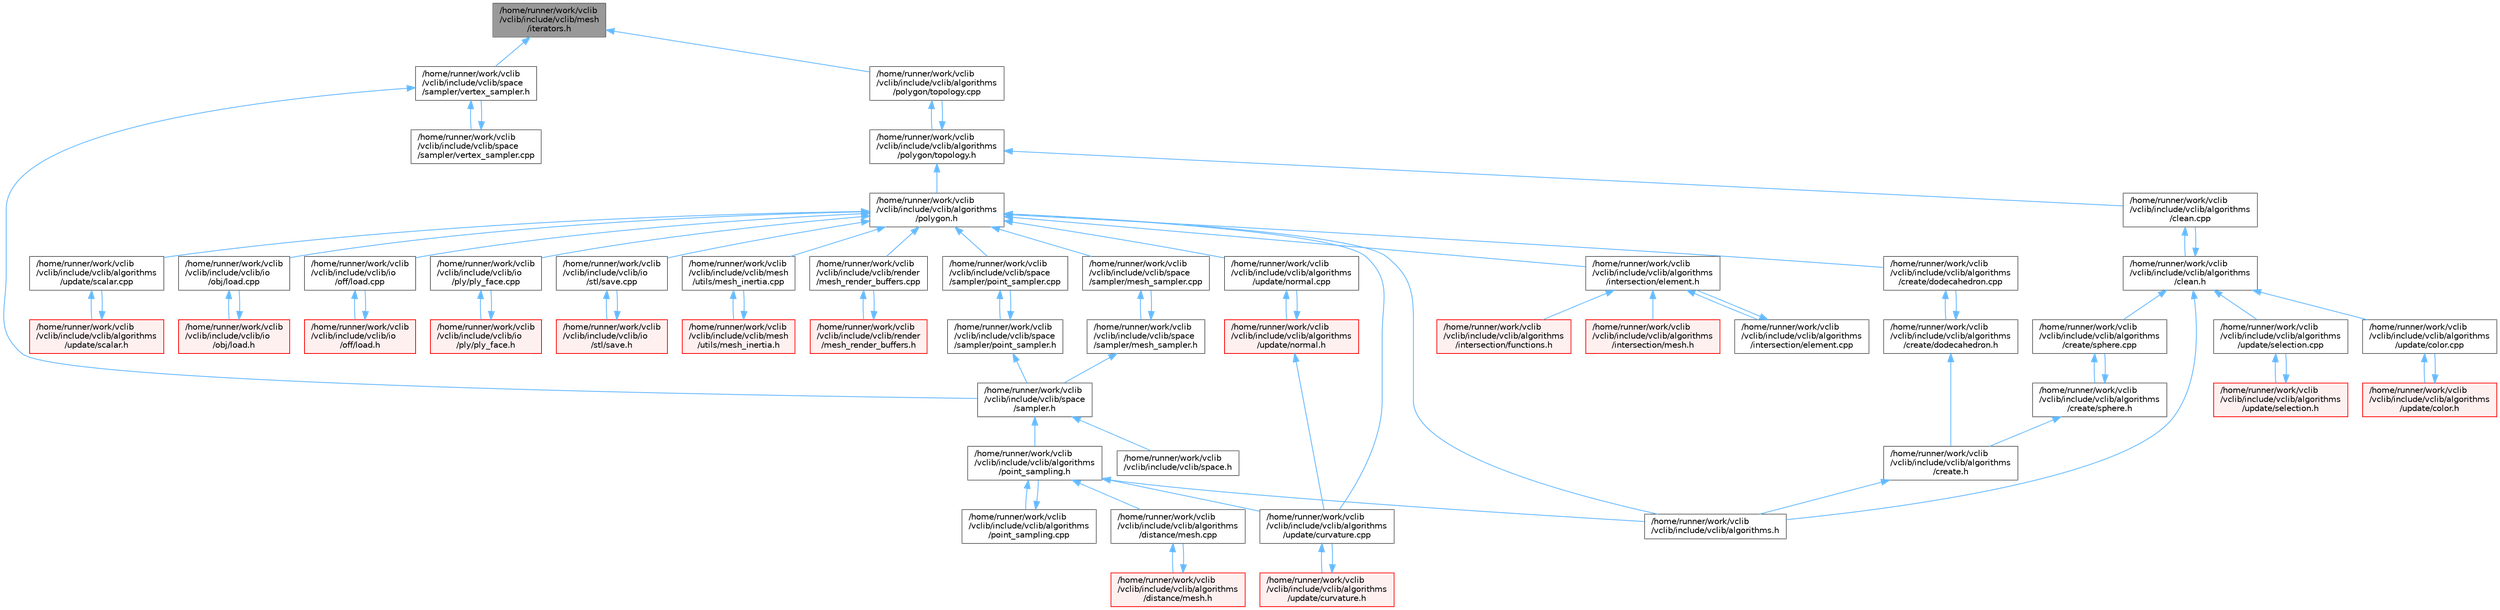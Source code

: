 digraph "/home/runner/work/vclib/vclib/include/vclib/mesh/iterators.h"
{
 // LATEX_PDF_SIZE
  bgcolor="transparent";
  edge [fontname=Helvetica,fontsize=10,labelfontname=Helvetica,labelfontsize=10];
  node [fontname=Helvetica,fontsize=10,shape=box,height=0.2,width=0.4];
  Node1 [label="/home/runner/work/vclib\l/vclib/include/vclib/mesh\l/iterators.h",height=0.2,width=0.4,color="gray40", fillcolor="grey60", style="filled", fontcolor="black",tooltip=" "];
  Node1 -> Node2 [dir="back",color="steelblue1",style="solid"];
  Node2 [label="/home/runner/work/vclib\l/vclib/include/vclib/algorithms\l/polygon/topology.cpp",height=0.2,width=0.4,color="grey40", fillcolor="white", style="filled",URL="$polygon_2topology_8cpp.html",tooltip=" "];
  Node2 -> Node3 [dir="back",color="steelblue1",style="solid"];
  Node3 [label="/home/runner/work/vclib\l/vclib/include/vclib/algorithms\l/polygon/topology.h",height=0.2,width=0.4,color="grey40", fillcolor="white", style="filled",URL="$polygon_2topology_8h.html",tooltip=" "];
  Node3 -> Node4 [dir="back",color="steelblue1",style="solid"];
  Node4 [label="/home/runner/work/vclib\l/vclib/include/vclib/algorithms\l/clean.cpp",height=0.2,width=0.4,color="grey40", fillcolor="white", style="filled",URL="$clean_8cpp.html",tooltip=" "];
  Node4 -> Node5 [dir="back",color="steelblue1",style="solid"];
  Node5 [label="/home/runner/work/vclib\l/vclib/include/vclib/algorithms\l/clean.h",height=0.2,width=0.4,color="grey40", fillcolor="white", style="filled",URL="$clean_8h.html",tooltip=" "];
  Node5 -> Node6 [dir="back",color="steelblue1",style="solid"];
  Node6 [label="/home/runner/work/vclib\l/vclib/include/vclib/algorithms.h",height=0.2,width=0.4,color="grey40", fillcolor="white", style="filled",URL="$algorithms_8h.html",tooltip=" "];
  Node5 -> Node4 [dir="back",color="steelblue1",style="solid"];
  Node5 -> Node7 [dir="back",color="steelblue1",style="solid"];
  Node7 [label="/home/runner/work/vclib\l/vclib/include/vclib/algorithms\l/create/sphere.cpp",height=0.2,width=0.4,color="grey40", fillcolor="white", style="filled",URL="$algorithms_2create_2sphere_8cpp.html",tooltip=" "];
  Node7 -> Node8 [dir="back",color="steelblue1",style="solid"];
  Node8 [label="/home/runner/work/vclib\l/vclib/include/vclib/algorithms\l/create/sphere.h",height=0.2,width=0.4,color="grey40", fillcolor="white", style="filled",URL="$algorithms_2create_2sphere_8h.html",tooltip=" "];
  Node8 -> Node9 [dir="back",color="steelblue1",style="solid"];
  Node9 [label="/home/runner/work/vclib\l/vclib/include/vclib/algorithms\l/create.h",height=0.2,width=0.4,color="grey40", fillcolor="white", style="filled",URL="$create_8h.html",tooltip=" "];
  Node9 -> Node6 [dir="back",color="steelblue1",style="solid"];
  Node8 -> Node7 [dir="back",color="steelblue1",style="solid"];
  Node5 -> Node10 [dir="back",color="steelblue1",style="solid"];
  Node10 [label="/home/runner/work/vclib\l/vclib/include/vclib/algorithms\l/update/color.cpp",height=0.2,width=0.4,color="grey40", fillcolor="white", style="filled",URL="$algorithms_2update_2color_8cpp.html",tooltip=" "];
  Node10 -> Node11 [dir="back",color="steelblue1",style="solid"];
  Node11 [label="/home/runner/work/vclib\l/vclib/include/vclib/algorithms\l/update/color.h",height=0.2,width=0.4,color="red", fillcolor="#FFF0F0", style="filled",URL="$algorithms_2update_2color_8h.html",tooltip=" "];
  Node11 -> Node10 [dir="back",color="steelblue1",style="solid"];
  Node5 -> Node13 [dir="back",color="steelblue1",style="solid"];
  Node13 [label="/home/runner/work/vclib\l/vclib/include/vclib/algorithms\l/update/selection.cpp",height=0.2,width=0.4,color="grey40", fillcolor="white", style="filled",URL="$update_2selection_8cpp.html",tooltip=" "];
  Node13 -> Node14 [dir="back",color="steelblue1",style="solid"];
  Node14 [label="/home/runner/work/vclib\l/vclib/include/vclib/algorithms\l/update/selection.h",height=0.2,width=0.4,color="red", fillcolor="#FFF0F0", style="filled",URL="$algorithms_2update_2selection_8h.html",tooltip=" "];
  Node14 -> Node13 [dir="back",color="steelblue1",style="solid"];
  Node3 -> Node15 [dir="back",color="steelblue1",style="solid"];
  Node15 [label="/home/runner/work/vclib\l/vclib/include/vclib/algorithms\l/polygon.h",height=0.2,width=0.4,color="grey40", fillcolor="white", style="filled",URL="$algorithms_2polygon_8h.html",tooltip=" "];
  Node15 -> Node6 [dir="back",color="steelblue1",style="solid"];
  Node15 -> Node16 [dir="back",color="steelblue1",style="solid"];
  Node16 [label="/home/runner/work/vclib\l/vclib/include/vclib/algorithms\l/create/dodecahedron.cpp",height=0.2,width=0.4,color="grey40", fillcolor="white", style="filled",URL="$dodecahedron_8cpp.html",tooltip=" "];
  Node16 -> Node17 [dir="back",color="steelblue1",style="solid"];
  Node17 [label="/home/runner/work/vclib\l/vclib/include/vclib/algorithms\l/create/dodecahedron.h",height=0.2,width=0.4,color="grey40", fillcolor="white", style="filled",URL="$dodecahedron_8h.html",tooltip=" "];
  Node17 -> Node9 [dir="back",color="steelblue1",style="solid"];
  Node17 -> Node16 [dir="back",color="steelblue1",style="solid"];
  Node15 -> Node18 [dir="back",color="steelblue1",style="solid"];
  Node18 [label="/home/runner/work/vclib\l/vclib/include/vclib/algorithms\l/intersection/element.h",height=0.2,width=0.4,color="grey40", fillcolor="white", style="filled",URL="$algorithms_2intersection_2element_8h.html",tooltip=" "];
  Node18 -> Node19 [dir="back",color="steelblue1",style="solid"];
  Node19 [label="/home/runner/work/vclib\l/vclib/include/vclib/algorithms\l/intersection/element.cpp",height=0.2,width=0.4,color="grey40", fillcolor="white", style="filled",URL="$algorithms_2intersection_2element_8cpp.html",tooltip=" "];
  Node19 -> Node18 [dir="back",color="steelblue1",style="solid"];
  Node18 -> Node20 [dir="back",color="steelblue1",style="solid"];
  Node20 [label="/home/runner/work/vclib\l/vclib/include/vclib/algorithms\l/intersection/functions.h",height=0.2,width=0.4,color="red", fillcolor="#FFF0F0", style="filled",URL="$intersection_2functions_8h.html",tooltip=" "];
  Node18 -> Node24 [dir="back",color="steelblue1",style="solid"];
  Node24 [label="/home/runner/work/vclib\l/vclib/include/vclib/algorithms\l/intersection/mesh.h",height=0.2,width=0.4,color="red", fillcolor="#FFF0F0", style="filled",URL="$algorithms_2intersection_2mesh_8h.html",tooltip=" "];
  Node15 -> Node22 [dir="back",color="steelblue1",style="solid"];
  Node22 [label="/home/runner/work/vclib\l/vclib/include/vclib/algorithms\l/update/curvature.cpp",height=0.2,width=0.4,color="grey40", fillcolor="white", style="filled",URL="$curvature_8cpp.html",tooltip=" "];
  Node22 -> Node23 [dir="back",color="steelblue1",style="solid"];
  Node23 [label="/home/runner/work/vclib\l/vclib/include/vclib/algorithms\l/update/curvature.h",height=0.2,width=0.4,color="red", fillcolor="#FFF0F0", style="filled",URL="$curvature_8h.html",tooltip=" "];
  Node23 -> Node22 [dir="back",color="steelblue1",style="solid"];
  Node15 -> Node26 [dir="back",color="steelblue1",style="solid"];
  Node26 [label="/home/runner/work/vclib\l/vclib/include/vclib/algorithms\l/update/normal.cpp",height=0.2,width=0.4,color="grey40", fillcolor="white", style="filled",URL="$algorithms_2update_2normal_8cpp.html",tooltip=" "];
  Node26 -> Node27 [dir="back",color="steelblue1",style="solid"];
  Node27 [label="/home/runner/work/vclib\l/vclib/include/vclib/algorithms\l/update/normal.h",height=0.2,width=0.4,color="red", fillcolor="#FFF0F0", style="filled",URL="$algorithms_2update_2normal_8h.html",tooltip=" "];
  Node27 -> Node22 [dir="back",color="steelblue1",style="solid"];
  Node27 -> Node26 [dir="back",color="steelblue1",style="solid"];
  Node15 -> Node30 [dir="back",color="steelblue1",style="solid"];
  Node30 [label="/home/runner/work/vclib\l/vclib/include/vclib/algorithms\l/update/scalar.cpp",height=0.2,width=0.4,color="grey40", fillcolor="white", style="filled",URL="$algorithms_2update_2scalar_8cpp.html",tooltip=" "];
  Node30 -> Node31 [dir="back",color="steelblue1",style="solid"];
  Node31 [label="/home/runner/work/vclib\l/vclib/include/vclib/algorithms\l/update/scalar.h",height=0.2,width=0.4,color="red", fillcolor="#FFF0F0", style="filled",URL="$algorithms_2update_2scalar_8h.html",tooltip=" "];
  Node31 -> Node30 [dir="back",color="steelblue1",style="solid"];
  Node15 -> Node32 [dir="back",color="steelblue1",style="solid"];
  Node32 [label="/home/runner/work/vclib\l/vclib/include/vclib/io\l/obj/load.cpp",height=0.2,width=0.4,color="grey40", fillcolor="white", style="filled",URL="$obj_2load_8cpp.html",tooltip=" "];
  Node32 -> Node33 [dir="back",color="steelblue1",style="solid"];
  Node33 [label="/home/runner/work/vclib\l/vclib/include/vclib/io\l/obj/load.h",height=0.2,width=0.4,color="red", fillcolor="#FFF0F0", style="filled",URL="$obj_2load_8h.html",tooltip=" "];
  Node33 -> Node32 [dir="back",color="steelblue1",style="solid"];
  Node15 -> Node37 [dir="back",color="steelblue1",style="solid"];
  Node37 [label="/home/runner/work/vclib\l/vclib/include/vclib/io\l/off/load.cpp",height=0.2,width=0.4,color="grey40", fillcolor="white", style="filled",URL="$off_2load_8cpp.html",tooltip=" "];
  Node37 -> Node38 [dir="back",color="steelblue1",style="solid"];
  Node38 [label="/home/runner/work/vclib\l/vclib/include/vclib/io\l/off/load.h",height=0.2,width=0.4,color="red", fillcolor="#FFF0F0", style="filled",URL="$off_2load_8h.html",tooltip=" "];
  Node38 -> Node37 [dir="back",color="steelblue1",style="solid"];
  Node15 -> Node39 [dir="back",color="steelblue1",style="solid"];
  Node39 [label="/home/runner/work/vclib\l/vclib/include/vclib/io\l/ply/ply_face.cpp",height=0.2,width=0.4,color="grey40", fillcolor="white", style="filled",URL="$ply__face_8cpp.html",tooltip=" "];
  Node39 -> Node40 [dir="back",color="steelblue1",style="solid"];
  Node40 [label="/home/runner/work/vclib\l/vclib/include/vclib/io\l/ply/ply_face.h",height=0.2,width=0.4,color="red", fillcolor="#FFF0F0", style="filled",URL="$ply__face_8h.html",tooltip=" "];
  Node40 -> Node39 [dir="back",color="steelblue1",style="solid"];
  Node15 -> Node47 [dir="back",color="steelblue1",style="solid"];
  Node47 [label="/home/runner/work/vclib\l/vclib/include/vclib/io\l/stl/save.cpp",height=0.2,width=0.4,color="grey40", fillcolor="white", style="filled",URL="$stl_2save_8cpp.html",tooltip=" "];
  Node47 -> Node48 [dir="back",color="steelblue1",style="solid"];
  Node48 [label="/home/runner/work/vclib\l/vclib/include/vclib/io\l/stl/save.h",height=0.2,width=0.4,color="red", fillcolor="#FFF0F0", style="filled",URL="$stl_2save_8h.html",tooltip=" "];
  Node48 -> Node47 [dir="back",color="steelblue1",style="solid"];
  Node15 -> Node49 [dir="back",color="steelblue1",style="solid"];
  Node49 [label="/home/runner/work/vclib\l/vclib/include/vclib/mesh\l/utils/mesh_inertia.cpp",height=0.2,width=0.4,color="grey40", fillcolor="white", style="filled",URL="$mesh__inertia_8cpp.html",tooltip=" "];
  Node49 -> Node50 [dir="back",color="steelblue1",style="solid"];
  Node50 [label="/home/runner/work/vclib\l/vclib/include/vclib/mesh\l/utils/mesh_inertia.h",height=0.2,width=0.4,color="red", fillcolor="#FFF0F0", style="filled",URL="$mesh__inertia_8h.html",tooltip=" "];
  Node50 -> Node49 [dir="back",color="steelblue1",style="solid"];
  Node15 -> Node60 [dir="back",color="steelblue1",style="solid"];
  Node60 [label="/home/runner/work/vclib\l/vclib/include/vclib/render\l/mesh_render_buffers.cpp",height=0.2,width=0.4,color="grey40", fillcolor="white", style="filled",URL="$mesh__render__buffers_8cpp.html",tooltip=" "];
  Node60 -> Node61 [dir="back",color="steelblue1",style="solid"];
  Node61 [label="/home/runner/work/vclib\l/vclib/include/vclib/render\l/mesh_render_buffers.h",height=0.2,width=0.4,color="red", fillcolor="#FFF0F0", style="filled",URL="$mesh__render__buffers_8h.html",tooltip=" "];
  Node61 -> Node60 [dir="back",color="steelblue1",style="solid"];
  Node15 -> Node64 [dir="back",color="steelblue1",style="solid"];
  Node64 [label="/home/runner/work/vclib\l/vclib/include/vclib/space\l/sampler/mesh_sampler.cpp",height=0.2,width=0.4,color="grey40", fillcolor="white", style="filled",URL="$mesh__sampler_8cpp.html",tooltip=" "];
  Node64 -> Node65 [dir="back",color="steelblue1",style="solid"];
  Node65 [label="/home/runner/work/vclib\l/vclib/include/vclib/space\l/sampler/mesh_sampler.h",height=0.2,width=0.4,color="grey40", fillcolor="white", style="filled",URL="$mesh__sampler_8h.html",tooltip=" "];
  Node65 -> Node66 [dir="back",color="steelblue1",style="solid"];
  Node66 [label="/home/runner/work/vclib\l/vclib/include/vclib/space\l/sampler.h",height=0.2,width=0.4,color="grey40", fillcolor="white", style="filled",URL="$space_2sampler_8h.html",tooltip=" "];
  Node66 -> Node56 [dir="back",color="steelblue1",style="solid"];
  Node56 [label="/home/runner/work/vclib\l/vclib/include/vclib/algorithms\l/point_sampling.h",height=0.2,width=0.4,color="grey40", fillcolor="white", style="filled",URL="$point__sampling_8h.html",tooltip=" "];
  Node56 -> Node6 [dir="back",color="steelblue1",style="solid"];
  Node56 -> Node57 [dir="back",color="steelblue1",style="solid"];
  Node57 [label="/home/runner/work/vclib\l/vclib/include/vclib/algorithms\l/distance/mesh.cpp",height=0.2,width=0.4,color="grey40", fillcolor="white", style="filled",URL="$algorithms_2distance_2mesh_8cpp.html",tooltip=" "];
  Node57 -> Node58 [dir="back",color="steelblue1",style="solid"];
  Node58 [label="/home/runner/work/vclib\l/vclib/include/vclib/algorithms\l/distance/mesh.h",height=0.2,width=0.4,color="red", fillcolor="#FFF0F0", style="filled",URL="$algorithms_2distance_2mesh_8h.html",tooltip=" "];
  Node58 -> Node57 [dir="back",color="steelblue1",style="solid"];
  Node56 -> Node55 [dir="back",color="steelblue1",style="solid"];
  Node55 [label="/home/runner/work/vclib\l/vclib/include/vclib/algorithms\l/point_sampling.cpp",height=0.2,width=0.4,color="grey40", fillcolor="white", style="filled",URL="$point__sampling_8cpp.html",tooltip=" "];
  Node55 -> Node56 [dir="back",color="steelblue1",style="solid"];
  Node56 -> Node22 [dir="back",color="steelblue1",style="solid"];
  Node66 -> Node67 [dir="back",color="steelblue1",style="solid"];
  Node67 [label="/home/runner/work/vclib\l/vclib/include/vclib/space.h",height=0.2,width=0.4,color="grey40", fillcolor="white", style="filled",URL="$space_8h.html",tooltip=" "];
  Node65 -> Node64 [dir="back",color="steelblue1",style="solid"];
  Node15 -> Node68 [dir="back",color="steelblue1",style="solid"];
  Node68 [label="/home/runner/work/vclib\l/vclib/include/vclib/space\l/sampler/point_sampler.cpp",height=0.2,width=0.4,color="grey40", fillcolor="white", style="filled",URL="$point__sampler_8cpp.html",tooltip=" "];
  Node68 -> Node69 [dir="back",color="steelblue1",style="solid"];
  Node69 [label="/home/runner/work/vclib\l/vclib/include/vclib/space\l/sampler/point_sampler.h",height=0.2,width=0.4,color="grey40", fillcolor="white", style="filled",URL="$point__sampler_8h.html",tooltip=" "];
  Node69 -> Node66 [dir="back",color="steelblue1",style="solid"];
  Node69 -> Node68 [dir="back",color="steelblue1",style="solid"];
  Node3 -> Node2 [dir="back",color="steelblue1",style="solid"];
  Node1 -> Node70 [dir="back",color="steelblue1",style="solid"];
  Node70 [label="/home/runner/work/vclib\l/vclib/include/vclib/space\l/sampler/vertex_sampler.h",height=0.2,width=0.4,color="grey40", fillcolor="white", style="filled",URL="$vertex__sampler_8h.html",tooltip=" "];
  Node70 -> Node66 [dir="back",color="steelblue1",style="solid"];
  Node70 -> Node71 [dir="back",color="steelblue1",style="solid"];
  Node71 [label="/home/runner/work/vclib\l/vclib/include/vclib/space\l/sampler/vertex_sampler.cpp",height=0.2,width=0.4,color="grey40", fillcolor="white", style="filled",URL="$vertex__sampler_8cpp.html",tooltip=" "];
  Node71 -> Node70 [dir="back",color="steelblue1",style="solid"];
}
